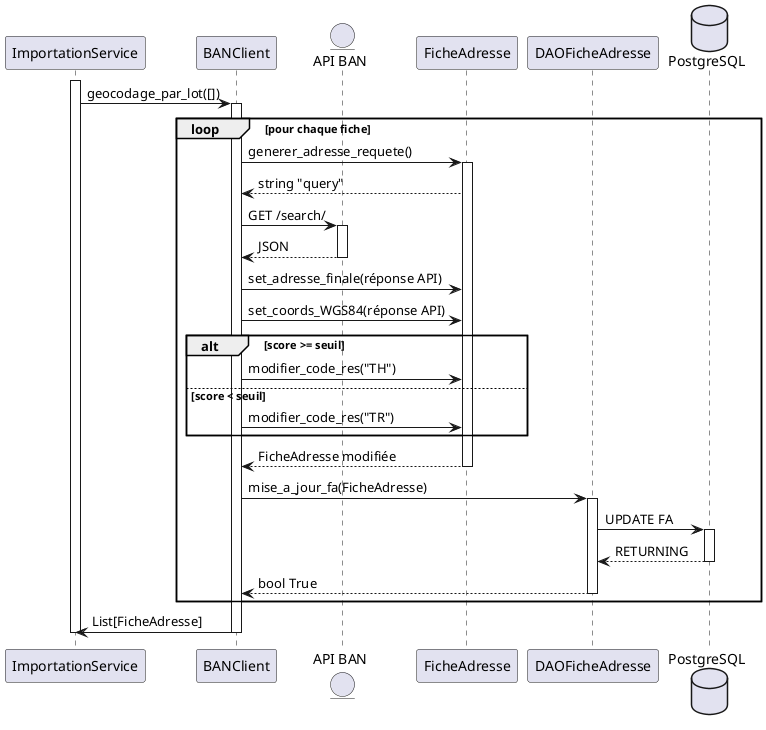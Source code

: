 @startuml "sequence_api"
participant ImportationService as Importation
participant BANClient as Client
entity "API BAN" as BAN
participant FicheAdresse as FA
participant DAOFicheAdresse as DAO
database PostgreSQL as SQL

activate Importation
Importation -> Client : geocodage_par_lot([])
activate Client
loop pour chaque fiche
    Client -> FA : generer_adresse_requete()
    activate FA
    Client <-- FA : string "query"
    Client -> BAN : GET /search/
    activate BAN
    Client <-- BAN : JSON
    deactivate BAN
    Client -> FA : set_adresse_finale(réponse API)
    Client -> FA : set_coords_WGS84(réponse API)
    alt score >= seuil
    Client -> FA : modifier_code_res("TH")
    else score < seuil
    Client -> FA : modifier_code_res("TR")
    end
    Client <-- FA : FicheAdresse modifiée
    deactivate FA
    Client -> DAO : mise_a_jour_fa(FicheAdresse)
    activate DAO
    DAO -> SQL : UPDATE FA
    activate SQL
    DAO <-- SQL : RETURNING
    deactivate SQL
    Client <-- DAO : bool True
    deactivate DAO
end
Importation <- Client : List[FicheAdresse]
deactivate Client
deactivate Importation
@enduml